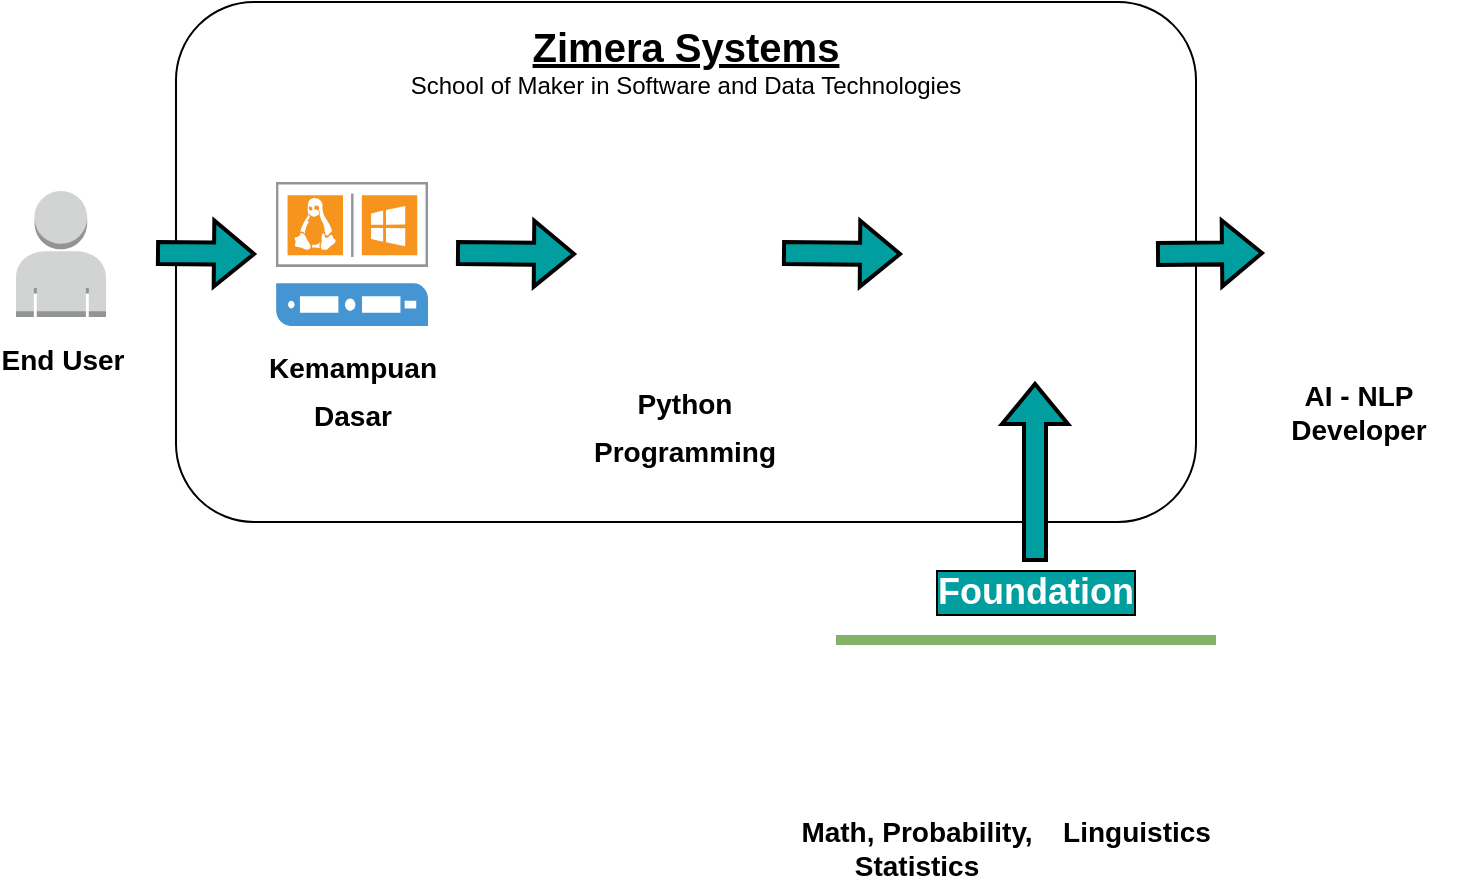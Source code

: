 <mxfile version="15.7.0" type="device"><diagram id="-NTbiAI7OXHFERFkKQ-l" name="Page-1"><mxGraphModel dx="866" dy="409" grid="1" gridSize="10" guides="1" tooltips="1" connect="1" arrows="1" fold="1" page="1" pageScale="1" pageWidth="827" pageHeight="1169" math="0" shadow="0"><root><mxCell id="0"/><mxCell id="1" parent="0"/><mxCell id="RFO-IRlkSK7CdZD_XVRj-1" value="&lt;b&gt;&lt;font style=&quot;font-size: 20px&quot;&gt;&lt;u&gt;Zimera Systems&lt;/u&gt;&lt;/font&gt;&lt;br&gt;&lt;/b&gt;School of Maker in Software and Data Technologies&lt;br&gt;&lt;br&gt;&lt;br&gt;&lt;br&gt;&lt;br&gt;&lt;br&gt;&lt;br&gt;&lt;br&gt;&lt;br&gt;&lt;br&gt;&lt;br&gt;&lt;br&gt;&lt;br&gt;&lt;br&gt;&lt;br&gt;" style="rounded=1;whiteSpace=wrap;html=1;" parent="1" vertex="1"><mxGeometry x="160" y="100" width="510" height="260" as="geometry"/></mxCell><mxCell id="RFO-IRlkSK7CdZD_XVRj-2" value="&lt;font style=&quot;font-size: 14px&quot;&gt;&lt;b&gt;End User&lt;/b&gt;&lt;/font&gt;" style="outlineConnect=0;dashed=0;verticalLabelPosition=bottom;verticalAlign=top;align=center;html=1;shape=mxgraph.aws3.user;fillColor=#D2D3D3;gradientColor=none;fontSize=20;" parent="1" vertex="1"><mxGeometry x="80" y="194.5" width="45" height="63" as="geometry"/></mxCell><mxCell id="RFO-IRlkSK7CdZD_XVRj-3" value="&lt;b style=&quot;font-size: 14px&quot;&gt;Kemampuan&lt;br&gt;Dasar&lt;/b&gt;" style="shadow=0;dashed=0;html=1;strokeColor=none;fillColor=#4495D1;labelPosition=center;verticalLabelPosition=bottom;verticalAlign=top;align=center;outlineConnect=0;shape=mxgraph.veeam.windows_linux_server;fontSize=20;" parent="1" vertex="1"><mxGeometry x="210" y="190" width="76" height="72" as="geometry"/></mxCell><mxCell id="RFO-IRlkSK7CdZD_XVRj-4" value="&lt;font style=&quot;font-size: 14px&quot;&gt;&lt;b&gt;Python &lt;br&gt;Programming&lt;/b&gt;&lt;/font&gt;" style="shape=image;html=1;verticalAlign=top;verticalLabelPosition=bottom;labelBackgroundColor=#ffffff;imageAspect=0;aspect=fixed;image=https://cdn4.iconfinder.com/data/icons/logos-and-brands/512/267_Python_logo-128.png;fontSize=20;" parent="1" vertex="1"><mxGeometry x="364" y="180.5" width="99" height="99" as="geometry"/></mxCell><mxCell id="RFO-IRlkSK7CdZD_XVRj-6" value="" style="shape=flexArrow;endArrow=classic;html=1;rounded=0;fontSize=20;strokeWidth=2;fillColor=#009E9E;" parent="1" edge="1"><mxGeometry width="50" height="50" relative="1" as="geometry"><mxPoint x="150" y="225.5" as="sourcePoint"/><mxPoint x="200" y="226" as="targetPoint"/></mxGeometry></mxCell><mxCell id="RFO-IRlkSK7CdZD_XVRj-7" value="" style="shape=flexArrow;endArrow=classic;html=1;rounded=0;fontSize=20;strokeWidth=2;fillColor=#009E9E;" parent="1" edge="1"><mxGeometry width="50" height="50" relative="1" as="geometry"><mxPoint x="300" y="225.5" as="sourcePoint"/><mxPoint x="360" y="226" as="targetPoint"/></mxGeometry></mxCell><mxCell id="RFO-IRlkSK7CdZD_XVRj-8" value="" style="shape=flexArrow;endArrow=classic;html=1;rounded=0;fontSize=20;strokeWidth=2;fillColor=#009E9E;" parent="1" edge="1"><mxGeometry width="50" height="50" relative="1" as="geometry"><mxPoint x="650" y="226" as="sourcePoint"/><mxPoint x="704" y="225.5" as="targetPoint"/></mxGeometry></mxCell><mxCell id="8s-rB7mAuBpaN1bvlLKw-10" value="" style="shape=flexArrow;endArrow=classic;html=1;rounded=0;fontSize=20;strokeWidth=2;fillColor=#009E9E;" parent="1" edge="1"><mxGeometry width="50" height="50" relative="1" as="geometry"><mxPoint x="463" y="225.5" as="sourcePoint"/><mxPoint x="523" y="226" as="targetPoint"/></mxGeometry></mxCell><mxCell id="v9t2wjgadOA3M0w6m_lU-4" value="" style="shape=image;verticalLabelPosition=bottom;labelBackgroundColor=#ffffff;verticalAlign=top;aspect=fixed;imageAspect=0;image=https://upload.wikimedia.org/wikipedia/commons/thumb/8/88/SpaCy_logo.svg/1200px-SpaCy_logo.svg.png;" parent="1" vertex="1"><mxGeometry x="540" y="249.73" width="100" height="35.77" as="geometry"/></mxCell><mxCell id="v9t2wjgadOA3M0w6m_lU-5" value="" style="shape=image;verticalLabelPosition=bottom;labelBackgroundColor=#ffffff;verticalAlign=top;aspect=fixed;imageAspect=0;image=https://textacy.readthedocs.io/en/latest/_static/textacy_logo.png;" parent="1" vertex="1"><mxGeometry x="530" y="180.5" width="120" height="77.54" as="geometry"/></mxCell><mxCell id="v9t2wjgadOA3M0w6m_lU-7" value="&lt;font style=&quot;font-size: 14px&quot;&gt;&lt;b&gt;Linguistics&lt;/b&gt;&lt;/font&gt;" style="shape=image;html=1;verticalAlign=top;verticalLabelPosition=bottom;labelBackgroundColor=#ffffff;imageAspect=0;aspect=fixed;image=https://cdn2.iconfinder.com/data/icons/new-year-resolutions/64/resolutions-06-128.png" parent="1" vertex="1"><mxGeometry x="600" y="420" width="80" height="80" as="geometry"/></mxCell><mxCell id="v9t2wjgadOA3M0w6m_lU-8" value="" style="shape=flexArrow;endArrow=classic;html=1;rounded=0;fontSize=20;strokeWidth=2;fillColor=#009E9E;" parent="1" edge="1"><mxGeometry width="50" height="50" relative="1" as="geometry"><mxPoint x="589.5" y="380" as="sourcePoint"/><mxPoint x="589.5" y="290" as="targetPoint"/></mxGeometry></mxCell><mxCell id="v9t2wjgadOA3M0w6m_lU-9" value="&lt;b&gt;AI - NLP&lt;br&gt;Developer&lt;/b&gt;" style="shape=image;html=1;verticalAlign=top;verticalLabelPosition=bottom;labelBackgroundColor=#ffffff;imageAspect=0;aspect=fixed;image=https://cdn4.iconfinder.com/data/icons/free-large-boss-icon-set/128/Admin.png;fontSize=14;" parent="1" vertex="1"><mxGeometry x="699" y="178" width="104" height="104" as="geometry"/></mxCell><mxCell id="01RcBBP5KZOMF23McItB-1" value="&lt;b&gt;&lt;font style=&quot;font-size: 14px&quot;&gt;Math, Probability, &lt;br&gt;Statistics&lt;/font&gt;&lt;/b&gt;" style="shape=image;html=1;verticalAlign=top;verticalLabelPosition=bottom;labelBackgroundColor=#ffffff;imageAspect=0;aspect=fixed;image=https://cdn4.iconfinder.com/data/icons/general-office/91/General_Office_64-128.png" vertex="1" parent="1"><mxGeometry x="500" y="440" width="60" height="60" as="geometry"/></mxCell><mxCell id="01RcBBP5KZOMF23McItB-2" value="&lt;font style=&quot;font-size: 18px&quot;&gt;&lt;b&gt;Foundation&lt;/b&gt;&lt;/font&gt;" style="text;html=1;strokeColor=none;fillColor=none;align=center;verticalAlign=middle;whiteSpace=wrap;rounded=0;fontSize=14;labelBackgroundColor=#009E9E;labelBorderColor=default;fontColor=#FFFFFF;" vertex="1" parent="1"><mxGeometry x="550" y="370" width="80" height="50" as="geometry"/></mxCell><mxCell id="01RcBBP5KZOMF23McItB-5" value="" style="endArrow=none;html=1;rounded=1;fontSize=18;fontColor=#FFFFFF;strokeWidth=5;fillColor=#d5e8d4;strokeColor=#82b366;" edge="1" parent="1"><mxGeometry width="50" height="50" relative="1" as="geometry"><mxPoint x="490" y="419" as="sourcePoint"/><mxPoint x="680" y="419" as="targetPoint"/></mxGeometry></mxCell></root></mxGraphModel></diagram></mxfile>
